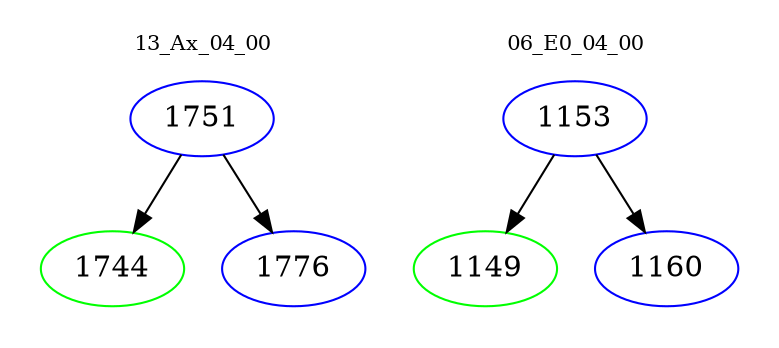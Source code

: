 digraph{
subgraph cluster_0 {
color = white
label = "13_Ax_04_00";
fontsize=10;
T0_1751 [label="1751", color="blue"]
T0_1751 -> T0_1744 [color="black"]
T0_1744 [label="1744", color="green"]
T0_1751 -> T0_1776 [color="black"]
T0_1776 [label="1776", color="blue"]
}
subgraph cluster_1 {
color = white
label = "06_E0_04_00";
fontsize=10;
T1_1153 [label="1153", color="blue"]
T1_1153 -> T1_1149 [color="black"]
T1_1149 [label="1149", color="green"]
T1_1153 -> T1_1160 [color="black"]
T1_1160 [label="1160", color="blue"]
}
}

